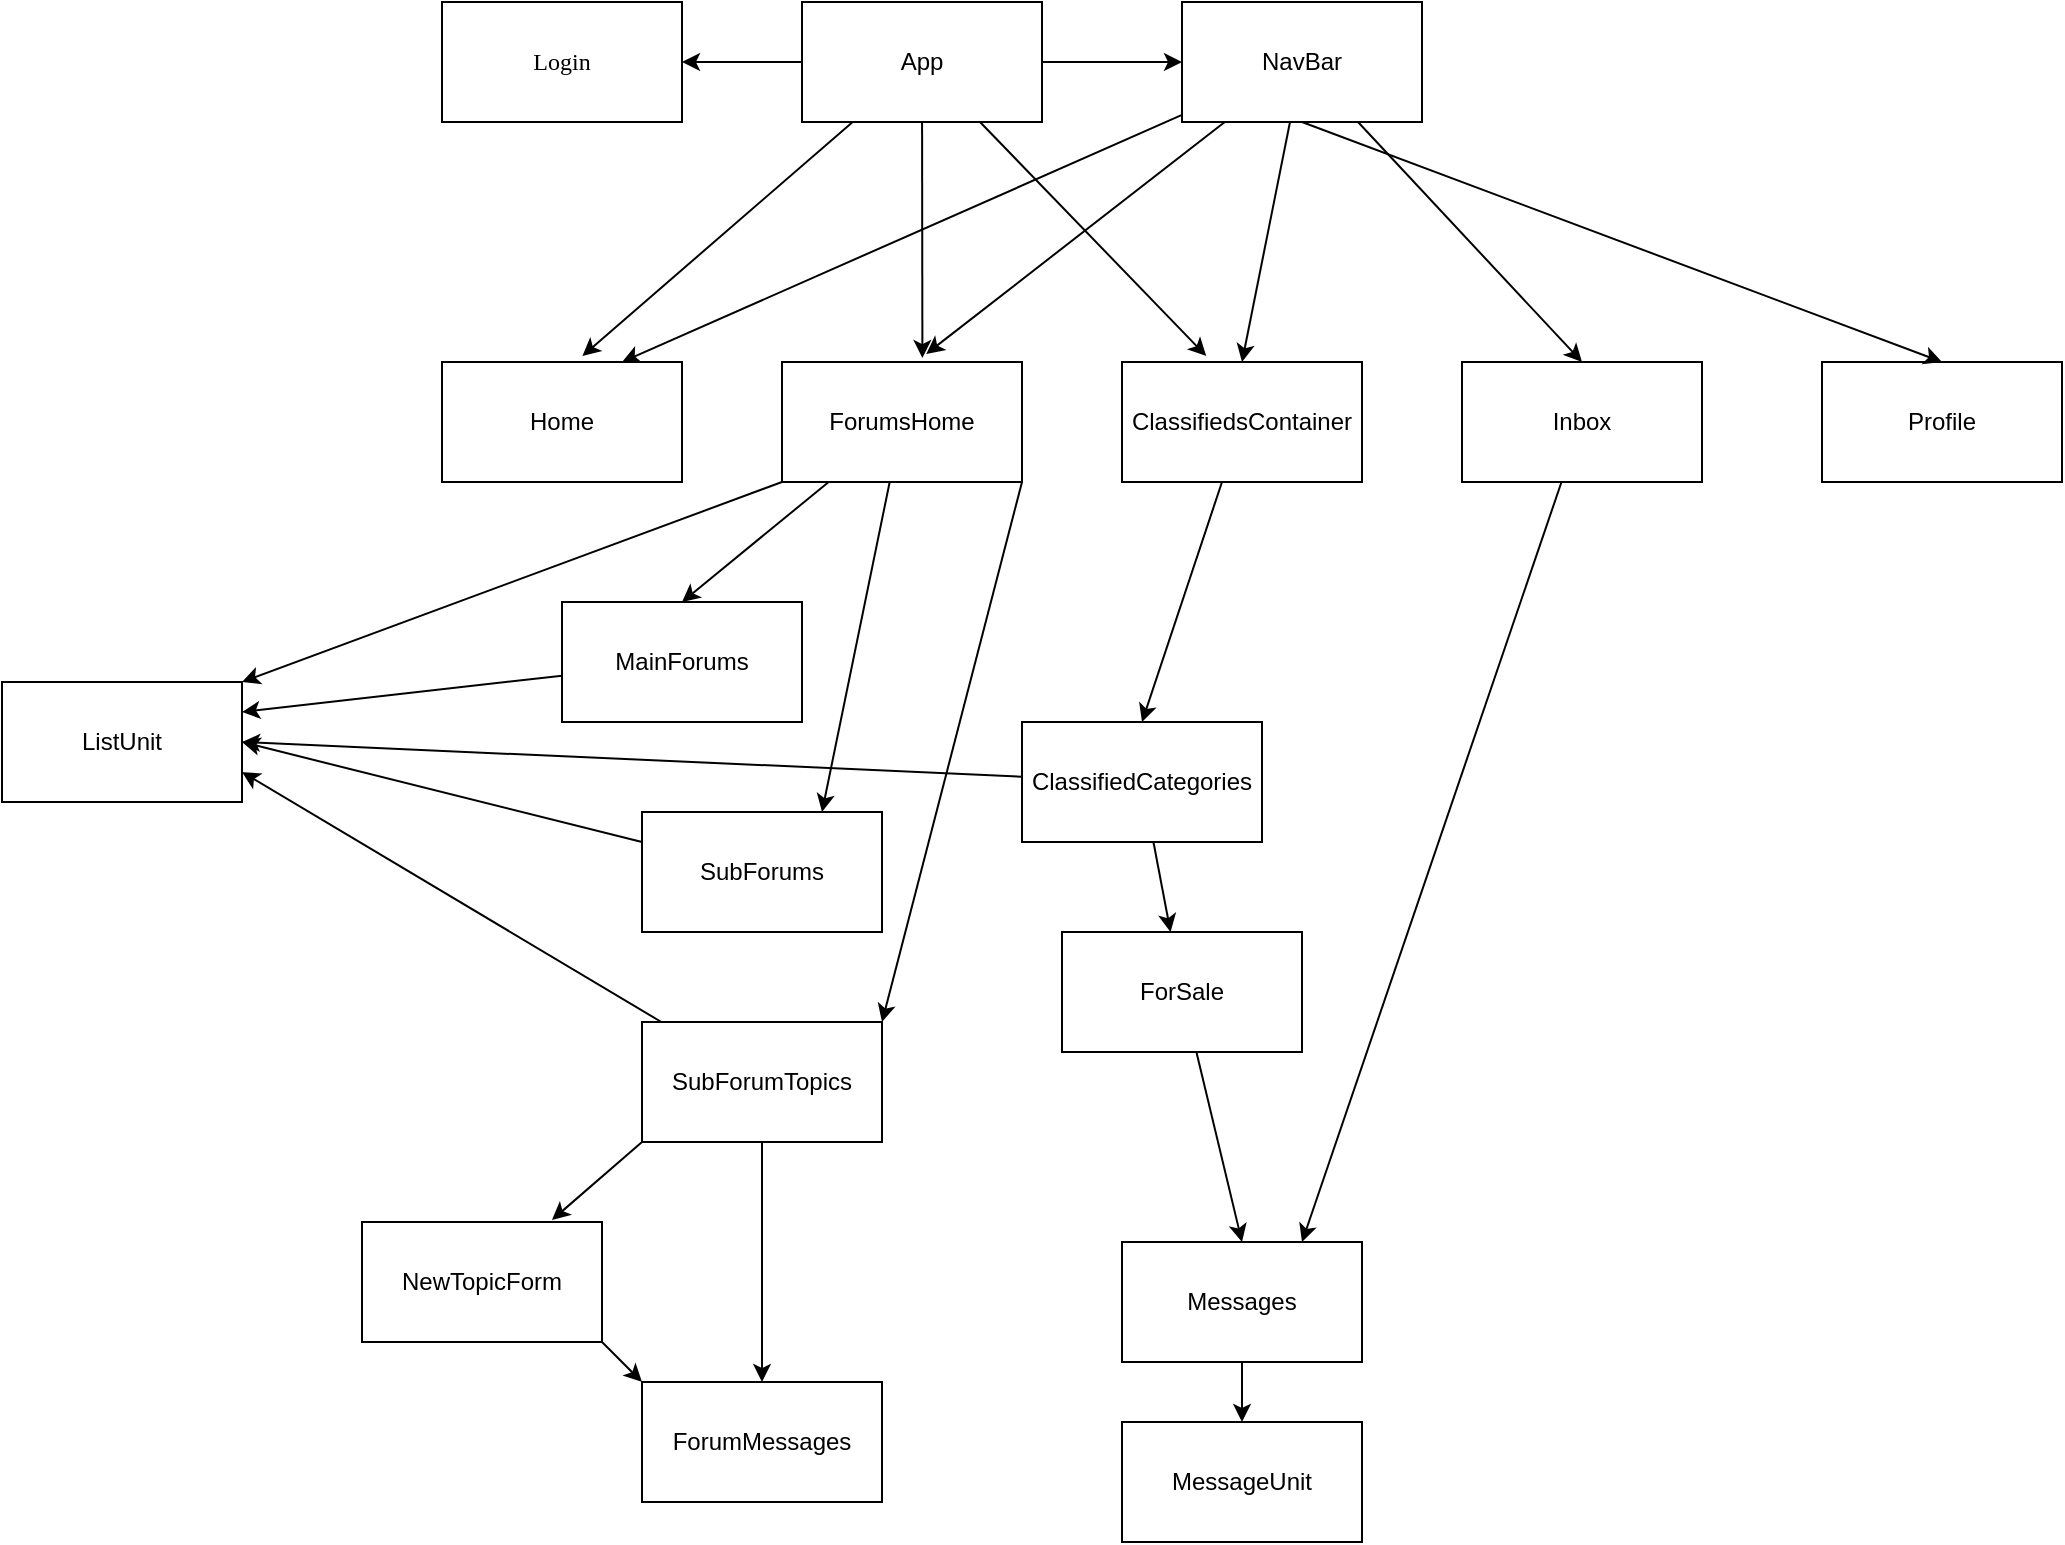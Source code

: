 <mxfile>
    <diagram id="ThbgS6NjA9mEhRyuva3a" name="Page-1">
        <mxGraphModel dx="1535" dy="467" grid="1" gridSize="10" guides="1" tooltips="1" connect="1" arrows="1" fold="1" page="1" pageScale="1" pageWidth="1100" pageHeight="850" math="0" shadow="0">
            <root>
                <mxCell id="0"/>
                <mxCell id="1" parent="0"/>
                <mxCell id="3" value="Home" style="rounded=0;whiteSpace=wrap;html=1;" parent="1" vertex="1">
                    <mxGeometry x="30" y="200" width="120" height="60" as="geometry"/>
                </mxCell>
                <mxCell id="38" style="edgeStyle=none;html=1;entryX=0.75;entryY=0;entryDx=0;entryDy=0;fontFamily=Verdana;" parent="1" source="4" target="16" edge="1">
                    <mxGeometry relative="1" as="geometry"/>
                </mxCell>
                <mxCell id="4" value="Inbox" style="rounded=0;whiteSpace=wrap;html=1;" parent="1" vertex="1">
                    <mxGeometry x="540" y="200" width="120" height="60" as="geometry"/>
                </mxCell>
                <mxCell id="33" style="edgeStyle=none;html=1;entryX=0.5;entryY=0;entryDx=0;entryDy=0;fontFamily=Verdana;" parent="1" source="5" target="17" edge="1">
                    <mxGeometry relative="1" as="geometry"/>
                </mxCell>
                <mxCell id="5" value="ClassifiedsContainer" style="rounded=0;whiteSpace=wrap;html=1;" parent="1" vertex="1">
                    <mxGeometry x="370" y="200" width="120" height="60" as="geometry"/>
                </mxCell>
                <mxCell id="20" style="edgeStyle=none;html=1;exitX=0;exitY=0.5;exitDx=0;exitDy=0;entryX=1;entryY=0.5;entryDx=0;entryDy=0;fontFamily=Verdana;" parent="1" source="6" target="10" edge="1">
                    <mxGeometry relative="1" as="geometry"/>
                </mxCell>
                <mxCell id="21" style="edgeStyle=none;html=1;fontFamily=Verdana;entryX=0.585;entryY=-0.05;entryDx=0;entryDy=0;entryPerimeter=0;" parent="1" source="6" target="3" edge="1">
                    <mxGeometry relative="1" as="geometry">
                        <mxPoint x="100" y="190" as="targetPoint"/>
                    </mxGeometry>
                </mxCell>
                <mxCell id="22" style="edgeStyle=none;html=1;entryX=0.585;entryY=-0.033;entryDx=0;entryDy=0;entryPerimeter=0;fontFamily=Verdana;" parent="1" source="6" target="7" edge="1">
                    <mxGeometry relative="1" as="geometry"/>
                </mxCell>
                <mxCell id="23" style="edgeStyle=none;html=1;entryX=0.351;entryY=-0.05;entryDx=0;entryDy=0;entryPerimeter=0;fontFamily=Verdana;" parent="1" source="6" target="5" edge="1">
                    <mxGeometry relative="1" as="geometry"/>
                </mxCell>
                <mxCell id="39" style="edgeStyle=none;html=1;entryX=0;entryY=0.5;entryDx=0;entryDy=0;fontFamily=Verdana;" parent="1" source="6" target="9" edge="1">
                    <mxGeometry relative="1" as="geometry"/>
                </mxCell>
                <mxCell id="6" value="App" style="rounded=0;whiteSpace=wrap;html=1;" parent="1" vertex="1">
                    <mxGeometry x="210" y="20" width="120" height="60" as="geometry"/>
                </mxCell>
                <mxCell id="40" style="edgeStyle=none;html=1;fontFamily=Verdana;entryX=0.5;entryY=0;entryDx=0;entryDy=0;" parent="1" source="7" target="48" edge="1">
                    <mxGeometry relative="1" as="geometry">
                        <mxPoint x="260" y="300" as="targetPoint"/>
                    </mxGeometry>
                </mxCell>
                <mxCell id="44" style="edgeStyle=none;html=1;exitX=0;exitY=1;exitDx=0;exitDy=0;entryX=1;entryY=0;entryDx=0;entryDy=0;fontFamily=Verdana;" parent="1" source="7" target="42" edge="1">
                    <mxGeometry relative="1" as="geometry"/>
                </mxCell>
                <mxCell id="50" style="edgeStyle=none;html=1;entryX=0.75;entryY=0;entryDx=0;entryDy=0;fontFamily=Verdana;" parent="1" source="7" target="13" edge="1">
                    <mxGeometry relative="1" as="geometry"/>
                </mxCell>
                <mxCell id="51" style="edgeStyle=none;html=1;exitX=1;exitY=1;exitDx=0;exitDy=0;entryX=1;entryY=0;entryDx=0;entryDy=0;fontFamily=Verdana;" parent="1" source="7" target="15" edge="1">
                    <mxGeometry relative="1" as="geometry"/>
                </mxCell>
                <mxCell id="7" value="ForumsHome" style="rounded=0;whiteSpace=wrap;html=1;" parent="1" vertex="1">
                    <mxGeometry x="200" y="200" width="120" height="60" as="geometry"/>
                </mxCell>
                <mxCell id="8" value="Profile" style="rounded=0;whiteSpace=wrap;html=1;" parent="1" vertex="1">
                    <mxGeometry x="720" y="200" width="120" height="60" as="geometry"/>
                </mxCell>
                <mxCell id="27" style="edgeStyle=none;html=1;exitX=0.5;exitY=1;exitDx=0;exitDy=0;entryX=0.5;entryY=0;entryDx=0;entryDy=0;fontFamily=Verdana;" parent="1" source="9" target="8" edge="1">
                    <mxGeometry relative="1" as="geometry"/>
                </mxCell>
                <mxCell id="29" style="edgeStyle=none;html=1;entryX=0.5;entryY=0;entryDx=0;entryDy=0;fontFamily=Verdana;" parent="1" source="9" target="4" edge="1">
                    <mxGeometry relative="1" as="geometry"/>
                </mxCell>
                <mxCell id="30" style="edgeStyle=none;html=1;entryX=0.5;entryY=0;entryDx=0;entryDy=0;fontFamily=Verdana;" parent="1" source="9" target="5" edge="1">
                    <mxGeometry relative="1" as="geometry"/>
                </mxCell>
                <mxCell id="31" style="edgeStyle=none;html=1;entryX=0.601;entryY=-0.067;entryDx=0;entryDy=0;entryPerimeter=0;fontFamily=Verdana;" parent="1" source="9" target="7" edge="1">
                    <mxGeometry relative="1" as="geometry"/>
                </mxCell>
                <mxCell id="32" style="edgeStyle=none;html=1;entryX=0.75;entryY=0;entryDx=0;entryDy=0;fontFamily=Verdana;" parent="1" source="9" target="3" edge="1">
                    <mxGeometry relative="1" as="geometry"/>
                </mxCell>
                <mxCell id="9" value="NavBar" style="rounded=0;whiteSpace=wrap;html=1;" parent="1" vertex="1">
                    <mxGeometry x="400" y="20" width="120" height="60" as="geometry"/>
                </mxCell>
                <object label="Login" id="10">
                    <mxCell style="rounded=0;whiteSpace=wrap;html=1;fontFamily=Verdana;" parent="1" vertex="1">
                        <mxGeometry x="30" y="20" width="120" height="60" as="geometry"/>
                    </mxCell>
                </object>
                <mxCell id="45" style="edgeStyle=none;html=1;entryX=1;entryY=0.5;entryDx=0;entryDy=0;fontFamily=Verdana;" parent="1" source="13" target="42" edge="1">
                    <mxGeometry relative="1" as="geometry"/>
                </mxCell>
                <mxCell id="13" value="SubForums" style="rounded=0;whiteSpace=wrap;html=1;" parent="1" vertex="1">
                    <mxGeometry x="130" y="425" width="120" height="60" as="geometry"/>
                </mxCell>
                <mxCell id="46" style="edgeStyle=none;html=1;entryX=1;entryY=0.75;entryDx=0;entryDy=0;fontFamily=Verdana;" parent="1" source="15" target="42" edge="1">
                    <mxGeometry relative="1" as="geometry"/>
                </mxCell>
                <mxCell id="54" style="edgeStyle=none;html=1;exitX=0;exitY=1;exitDx=0;exitDy=0;entryX=0.875;entryY=-0.017;entryDx=0;entryDy=0;entryPerimeter=0;" edge="1" parent="1" source="15">
                    <mxGeometry relative="1" as="geometry">
                        <mxPoint x="85" y="628.98" as="targetPoint"/>
                    </mxGeometry>
                </mxCell>
                <mxCell id="57" style="edgeStyle=none;html=1;entryX=0.5;entryY=0;entryDx=0;entryDy=0;" edge="1" parent="1" source="15" target="56">
                    <mxGeometry relative="1" as="geometry"/>
                </mxCell>
                <mxCell id="15" value="SubForumTopics" style="rounded=0;whiteSpace=wrap;html=1;" parent="1" vertex="1">
                    <mxGeometry x="130" y="530" width="120" height="60" as="geometry"/>
                </mxCell>
                <mxCell id="35" style="edgeStyle=none;html=1;fontFamily=Verdana;" parent="1" source="16" target="19" edge="1">
                    <mxGeometry relative="1" as="geometry"/>
                </mxCell>
                <mxCell id="16" value="Messages" style="rounded=0;whiteSpace=wrap;html=1;" parent="1" vertex="1">
                    <mxGeometry x="370" y="640" width="120" height="60" as="geometry"/>
                </mxCell>
                <mxCell id="34" style="edgeStyle=none;html=1;fontFamily=Verdana;" parent="1" source="17" target="18" edge="1">
                    <mxGeometry relative="1" as="geometry"/>
                </mxCell>
                <mxCell id="47" value="" style="edgeStyle=none;html=1;fontFamily=Verdana;entryX=1;entryY=0.5;entryDx=0;entryDy=0;" parent="1" source="17" target="42" edge="1">
                    <mxGeometry relative="1" as="geometry">
                        <mxPoint x="330" y="370" as="targetPoint"/>
                    </mxGeometry>
                </mxCell>
                <mxCell id="17" value="ClassifiedCategories" style="rounded=0;whiteSpace=wrap;html=1;" parent="1" vertex="1">
                    <mxGeometry x="320" y="380" width="120" height="60" as="geometry"/>
                </mxCell>
                <mxCell id="37" style="edgeStyle=none;html=1;entryX=0.5;entryY=0;entryDx=0;entryDy=0;fontFamily=Verdana;" parent="1" source="18" target="16" edge="1">
                    <mxGeometry relative="1" as="geometry"/>
                </mxCell>
                <mxCell id="18" value="ForSale" style="rounded=0;whiteSpace=wrap;html=1;" parent="1" vertex="1">
                    <mxGeometry x="340" y="485" width="120" height="60" as="geometry"/>
                </mxCell>
                <mxCell id="19" value="MessageUnit" style="rounded=0;whiteSpace=wrap;html=1;" parent="1" vertex="1">
                    <mxGeometry x="370" y="730" width="120" height="60" as="geometry"/>
                </mxCell>
                <mxCell id="42" value="ListUnit" style="rounded=0;whiteSpace=wrap;html=1;" parent="1" vertex="1">
                    <mxGeometry x="-190" y="360" width="120" height="60" as="geometry"/>
                </mxCell>
                <mxCell id="52" style="edgeStyle=none;html=1;entryX=1;entryY=0.25;entryDx=0;entryDy=0;fontFamily=Verdana;" parent="1" source="48" target="42" edge="1">
                    <mxGeometry relative="1" as="geometry"/>
                </mxCell>
                <mxCell id="48" value="MainForums" style="rounded=0;whiteSpace=wrap;html=1;" parent="1" vertex="1">
                    <mxGeometry x="90" y="320" width="120" height="60" as="geometry"/>
                </mxCell>
                <mxCell id="58" style="edgeStyle=none;html=1;exitX=1;exitY=1;exitDx=0;exitDy=0;entryX=0;entryY=0;entryDx=0;entryDy=0;" edge="1" parent="1" source="55" target="56">
                    <mxGeometry relative="1" as="geometry"/>
                </mxCell>
                <mxCell id="55" value="NewTopicForm" style="rounded=0;whiteSpace=wrap;html=1;" vertex="1" parent="1">
                    <mxGeometry x="-10" y="630" width="120" height="60" as="geometry"/>
                </mxCell>
                <mxCell id="56" value="ForumMessages" style="rounded=0;whiteSpace=wrap;html=1;" vertex="1" parent="1">
                    <mxGeometry x="130" y="710" width="120" height="60" as="geometry"/>
                </mxCell>
            </root>
        </mxGraphModel>
    </diagram>
</mxfile>
